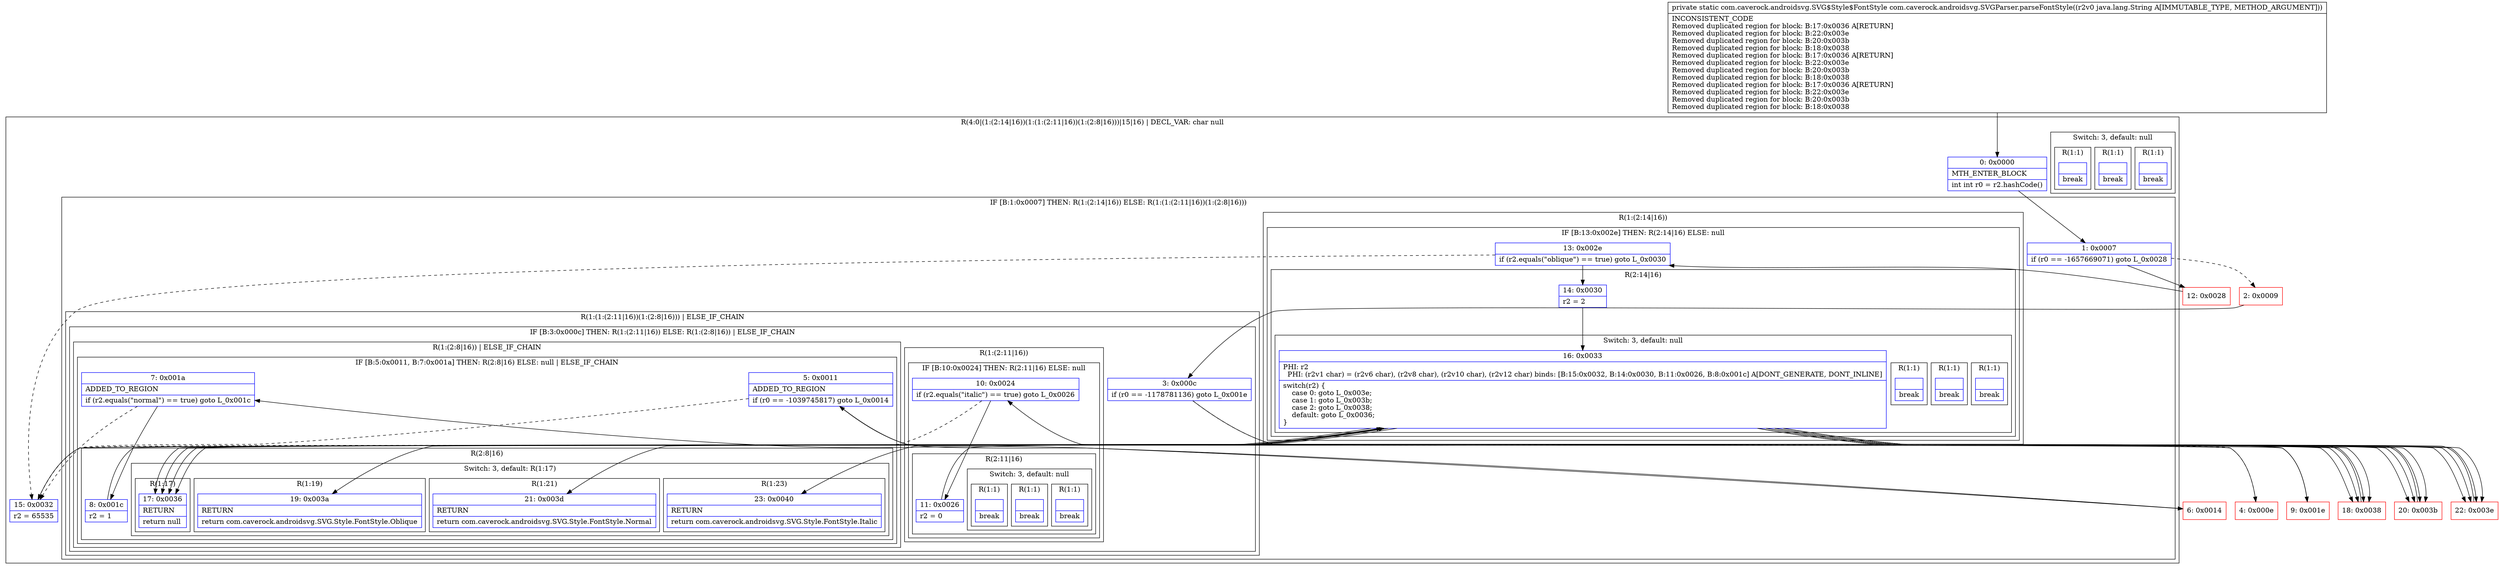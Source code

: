 digraph "CFG forcom.caverock.androidsvg.SVGParser.parseFontStyle(Ljava\/lang\/String;)Lcom\/caverock\/androidsvg\/SVG$Style$FontStyle;" {
subgraph cluster_Region_543523311 {
label = "R(4:0|(1:(2:14|16))(1:(1:(2:11|16))(1:(2:8|16)))|15|16) | DECL_VAR: char null\l";
node [shape=record,color=blue];
Node_0 [shape=record,label="{0\:\ 0x0000|MTH_ENTER_BLOCK\l|int int r0 = r2.hashCode()\l}"];
subgraph cluster_IfRegion_778449087 {
label = "IF [B:1:0x0007] THEN: R(1:(2:14|16)) ELSE: R(1:(1:(2:11|16))(1:(2:8|16)))";
node [shape=record,color=blue];
Node_1 [shape=record,label="{1\:\ 0x0007|if (r0 == \-1657669071) goto L_0x0028\l}"];
subgraph cluster_Region_1855526498 {
label = "R(1:(2:14|16))";
node [shape=record,color=blue];
subgraph cluster_IfRegion_258025533 {
label = "IF [B:13:0x002e] THEN: R(2:14|16) ELSE: null";
node [shape=record,color=blue];
Node_13 [shape=record,label="{13\:\ 0x002e|if (r2.equals(\"oblique\") == true) goto L_0x0030\l}"];
subgraph cluster_Region_1455752981 {
label = "R(2:14|16)";
node [shape=record,color=blue];
Node_14 [shape=record,label="{14\:\ 0x0030|r2 = 2\l}"];
subgraph cluster_SwitchRegion_2061403600 {
label = "Switch: 3, default: null";
node [shape=record,color=blue];
Node_16 [shape=record,label="{16\:\ 0x0033|PHI: r2 \l  PHI: (r2v1 char) = (r2v6 char), (r2v8 char), (r2v10 char), (r2v12 char) binds: [B:15:0x0032, B:14:0x0030, B:11:0x0026, B:8:0x001c] A[DONT_GENERATE, DONT_INLINE]\l|switch(r2) \{\l    case 0: goto L_0x003e;\l    case 1: goto L_0x003b;\l    case 2: goto L_0x0038;\l    default: goto L_0x0036;\l\}\l}"];
subgraph cluster_Region_365241807 {
label = "R(1:1)";
node [shape=record,color=blue];
Node_InsnContainer_868817683 [shape=record,label="{|break\l}"];
}
subgraph cluster_Region_896527767 {
label = "R(1:1)";
node [shape=record,color=blue];
Node_InsnContainer_999366383 [shape=record,label="{|break\l}"];
}
subgraph cluster_Region_130461455 {
label = "R(1:1)";
node [shape=record,color=blue];
Node_InsnContainer_2083269991 [shape=record,label="{|break\l}"];
}
}
}
}
}
subgraph cluster_Region_912618528 {
label = "R(1:(1:(2:11|16))(1:(2:8|16))) | ELSE_IF_CHAIN\l";
node [shape=record,color=blue];
subgraph cluster_IfRegion_1111275914 {
label = "IF [B:3:0x000c] THEN: R(1:(2:11|16)) ELSE: R(1:(2:8|16)) | ELSE_IF_CHAIN\l";
node [shape=record,color=blue];
Node_3 [shape=record,label="{3\:\ 0x000c|if (r0 == \-1178781136) goto L_0x001e\l}"];
subgraph cluster_Region_95449701 {
label = "R(1:(2:11|16))";
node [shape=record,color=blue];
subgraph cluster_IfRegion_935070475 {
label = "IF [B:10:0x0024] THEN: R(2:11|16) ELSE: null";
node [shape=record,color=blue];
Node_10 [shape=record,label="{10\:\ 0x0024|if (r2.equals(\"italic\") == true) goto L_0x0026\l}"];
subgraph cluster_Region_1228486330 {
label = "R(2:11|16)";
node [shape=record,color=blue];
Node_11 [shape=record,label="{11\:\ 0x0026|r2 = 0\l}"];
subgraph cluster_SwitchRegion_719740814 {
label = "Switch: 3, default: null";
node [shape=record,color=blue];
Node_16 [shape=record,label="{16\:\ 0x0033|PHI: r2 \l  PHI: (r2v1 char) = (r2v6 char), (r2v8 char), (r2v10 char), (r2v12 char) binds: [B:15:0x0032, B:14:0x0030, B:11:0x0026, B:8:0x001c] A[DONT_GENERATE, DONT_INLINE]\l|switch(r2) \{\l    case 0: goto L_0x003e;\l    case 1: goto L_0x003b;\l    case 2: goto L_0x0038;\l    default: goto L_0x0036;\l\}\l}"];
subgraph cluster_Region_926935686 {
label = "R(1:1)";
node [shape=record,color=blue];
Node_InsnContainer_823825758 [shape=record,label="{|break\l}"];
}
subgraph cluster_Region_1713972261 {
label = "R(1:1)";
node [shape=record,color=blue];
Node_InsnContainer_2116750657 [shape=record,label="{|break\l}"];
}
subgraph cluster_Region_914924504 {
label = "R(1:1)";
node [shape=record,color=blue];
Node_InsnContainer_1407021106 [shape=record,label="{|break\l}"];
}
}
}
}
}
subgraph cluster_Region_2088398432 {
label = "R(1:(2:8|16)) | ELSE_IF_CHAIN\l";
node [shape=record,color=blue];
subgraph cluster_IfRegion_1520668503 {
label = "IF [B:5:0x0011, B:7:0x001a] THEN: R(2:8|16) ELSE: null | ELSE_IF_CHAIN\l";
node [shape=record,color=blue];
Node_5 [shape=record,label="{5\:\ 0x0011|ADDED_TO_REGION\l|if (r0 == \-1039745817) goto L_0x0014\l}"];
Node_7 [shape=record,label="{7\:\ 0x001a|ADDED_TO_REGION\l|if (r2.equals(\"normal\") == true) goto L_0x001c\l}"];
subgraph cluster_Region_1861105406 {
label = "R(2:8|16)";
node [shape=record,color=blue];
Node_8 [shape=record,label="{8\:\ 0x001c|r2 = 1\l}"];
subgraph cluster_SwitchRegion_1520248235 {
label = "Switch: 3, default: R(1:17)";
node [shape=record,color=blue];
Node_16 [shape=record,label="{16\:\ 0x0033|PHI: r2 \l  PHI: (r2v1 char) = (r2v6 char), (r2v8 char), (r2v10 char), (r2v12 char) binds: [B:15:0x0032, B:14:0x0030, B:11:0x0026, B:8:0x001c] A[DONT_GENERATE, DONT_INLINE]\l|switch(r2) \{\l    case 0: goto L_0x003e;\l    case 1: goto L_0x003b;\l    case 2: goto L_0x0038;\l    default: goto L_0x0036;\l\}\l}"];
subgraph cluster_Region_695782211 {
label = "R(1:23)";
node [shape=record,color=blue];
Node_23 [shape=record,label="{23\:\ 0x0040|RETURN\l|return com.caverock.androidsvg.SVG.Style.FontStyle.Italic\l}"];
}
subgraph cluster_Region_287072958 {
label = "R(1:21)";
node [shape=record,color=blue];
Node_21 [shape=record,label="{21\:\ 0x003d|RETURN\l|return com.caverock.androidsvg.SVG.Style.FontStyle.Normal\l}"];
}
subgraph cluster_Region_1052383123 {
label = "R(1:19)";
node [shape=record,color=blue];
Node_19 [shape=record,label="{19\:\ 0x003a|RETURN\l|return com.caverock.androidsvg.SVG.Style.FontStyle.Oblique\l}"];
}
subgraph cluster_Region_221896082 {
label = "R(1:17)";
node [shape=record,color=blue];
Node_17 [shape=record,label="{17\:\ 0x0036|RETURN\l|return null\l}"];
}
}
}
}
}
}
}
}
Node_15 [shape=record,label="{15\:\ 0x0032|r2 = 65535\l}"];
subgraph cluster_SwitchRegion_1651781029 {
label = "Switch: 3, default: null";
node [shape=record,color=blue];
Node_16 [shape=record,label="{16\:\ 0x0033|PHI: r2 \l  PHI: (r2v1 char) = (r2v6 char), (r2v8 char), (r2v10 char), (r2v12 char) binds: [B:15:0x0032, B:14:0x0030, B:11:0x0026, B:8:0x001c] A[DONT_GENERATE, DONT_INLINE]\l|switch(r2) \{\l    case 0: goto L_0x003e;\l    case 1: goto L_0x003b;\l    case 2: goto L_0x0038;\l    default: goto L_0x0036;\l\}\l}"];
subgraph cluster_Region_269466311 {
label = "R(1:1)";
node [shape=record,color=blue];
Node_InsnContainer_2129080794 [shape=record,label="{|break\l}"];
}
subgraph cluster_Region_1039251161 {
label = "R(1:1)";
node [shape=record,color=blue];
Node_InsnContainer_2116791751 [shape=record,label="{|break\l}"];
}
subgraph cluster_Region_329247047 {
label = "R(1:1)";
node [shape=record,color=blue];
Node_InsnContainer_1412526863 [shape=record,label="{|break\l}"];
}
}
}
Node_2 [shape=record,color=red,label="{2\:\ 0x0009}"];
Node_4 [shape=record,color=red,label="{4\:\ 0x000e}"];
Node_6 [shape=record,color=red,label="{6\:\ 0x0014}"];
Node_9 [shape=record,color=red,label="{9\:\ 0x001e}"];
Node_12 [shape=record,color=red,label="{12\:\ 0x0028}"];
Node_18 [shape=record,color=red,label="{18\:\ 0x0038}"];
Node_20 [shape=record,color=red,label="{20\:\ 0x003b}"];
Node_22 [shape=record,color=red,label="{22\:\ 0x003e}"];
MethodNode[shape=record,label="{private static com.caverock.androidsvg.SVG$Style$FontStyle com.caverock.androidsvg.SVGParser.parseFontStyle((r2v0 java.lang.String A[IMMUTABLE_TYPE, METHOD_ARGUMENT]))  | INCONSISTENT_CODE\lRemoved duplicated region for block: B:17:0x0036 A[RETURN]\lRemoved duplicated region for block: B:22:0x003e \lRemoved duplicated region for block: B:20:0x003b \lRemoved duplicated region for block: B:18:0x0038 \lRemoved duplicated region for block: B:17:0x0036 A[RETURN]\lRemoved duplicated region for block: B:22:0x003e \lRemoved duplicated region for block: B:20:0x003b \lRemoved duplicated region for block: B:18:0x0038 \lRemoved duplicated region for block: B:17:0x0036 A[RETURN]\lRemoved duplicated region for block: B:22:0x003e \lRemoved duplicated region for block: B:20:0x003b \lRemoved duplicated region for block: B:18:0x0038 \l}"];
MethodNode -> Node_0;
Node_0 -> Node_1;
Node_1 -> Node_2[style=dashed];
Node_1 -> Node_12;
Node_13 -> Node_14;
Node_13 -> Node_15[style=dashed];
Node_14 -> Node_16;
Node_16 -> Node_17;
Node_16 -> Node_18;
Node_16 -> Node_20;
Node_16 -> Node_22;
Node_3 -> Node_4[style=dashed];
Node_3 -> Node_9;
Node_10 -> Node_11;
Node_10 -> Node_15[style=dashed];
Node_11 -> Node_16;
Node_16 -> Node_17;
Node_16 -> Node_18;
Node_16 -> Node_20;
Node_16 -> Node_22;
Node_5 -> Node_6;
Node_5 -> Node_15[style=dashed];
Node_7 -> Node_8;
Node_7 -> Node_15[style=dashed];
Node_8 -> Node_16;
Node_16 -> Node_17;
Node_16 -> Node_18;
Node_16 -> Node_20;
Node_16 -> Node_22;
Node_15 -> Node_16;
Node_16 -> Node_17;
Node_16 -> Node_18;
Node_16 -> Node_20;
Node_16 -> Node_22;
Node_2 -> Node_3;
Node_4 -> Node_5;
Node_6 -> Node_7;
Node_9 -> Node_10;
Node_12 -> Node_13;
Node_18 -> Node_19;
Node_20 -> Node_21;
Node_22 -> Node_23;
}

